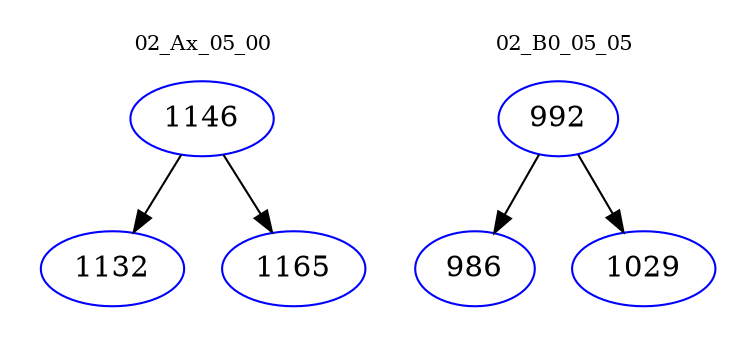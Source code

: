digraph{
subgraph cluster_0 {
color = white
label = "02_Ax_05_00";
fontsize=10;
T0_1146 [label="1146", color="blue"]
T0_1146 -> T0_1132 [color="black"]
T0_1132 [label="1132", color="blue"]
T0_1146 -> T0_1165 [color="black"]
T0_1165 [label="1165", color="blue"]
}
subgraph cluster_1 {
color = white
label = "02_B0_05_05";
fontsize=10;
T1_992 [label="992", color="blue"]
T1_992 -> T1_986 [color="black"]
T1_986 [label="986", color="blue"]
T1_992 -> T1_1029 [color="black"]
T1_1029 [label="1029", color="blue"]
}
}
